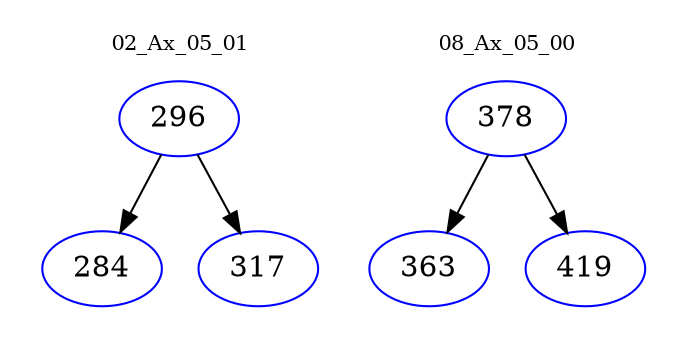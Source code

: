 digraph{
subgraph cluster_0 {
color = white
label = "02_Ax_05_01";
fontsize=10;
T0_296 [label="296", color="blue"]
T0_296 -> T0_284 [color="black"]
T0_284 [label="284", color="blue"]
T0_296 -> T0_317 [color="black"]
T0_317 [label="317", color="blue"]
}
subgraph cluster_1 {
color = white
label = "08_Ax_05_00";
fontsize=10;
T1_378 [label="378", color="blue"]
T1_378 -> T1_363 [color="black"]
T1_363 [label="363", color="blue"]
T1_378 -> T1_419 [color="black"]
T1_419 [label="419", color="blue"]
}
}
